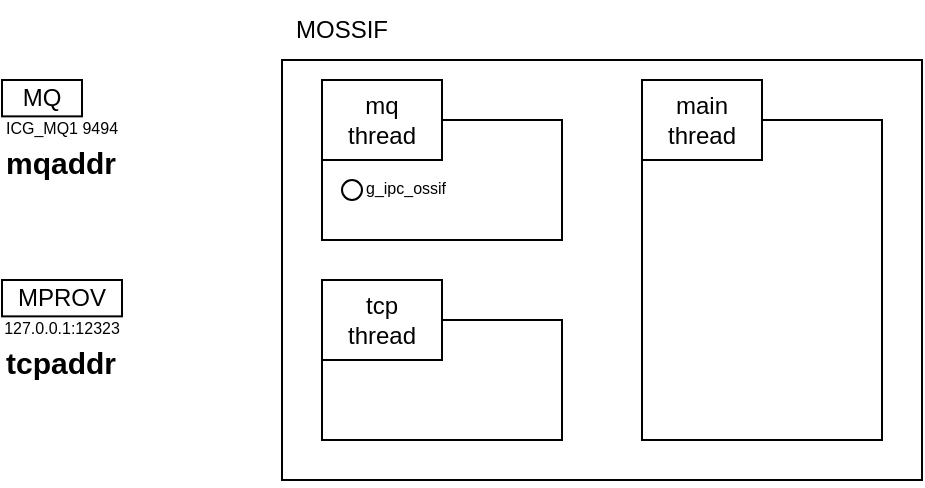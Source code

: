 <mxfile version="26.1.0">
  <diagram name="페이지-1" id="qzyhOUPyN61X00X48giR">
    <mxGraphModel dx="819" dy="416" grid="1" gridSize="10" guides="1" tooltips="1" connect="1" arrows="1" fold="1" page="1" pageScale="1" pageWidth="827" pageHeight="1169" math="0" shadow="0">
      <root>
        <mxCell id="0" />
        <mxCell id="1" parent="0" />
        <mxCell id="0mUN5aCMRDgJ7s6GESbr-17" value="" style="rounded=0;whiteSpace=wrap;html=1;" vertex="1" parent="1">
          <mxGeometry x="180" y="110" width="320" height="210" as="geometry" />
        </mxCell>
        <mxCell id="0mUN5aCMRDgJ7s6GESbr-1" value="" style="rounded=0;whiteSpace=wrap;html=1;" vertex="1" parent="1">
          <mxGeometry x="360" y="140" width="120" height="160" as="geometry" />
        </mxCell>
        <mxCell id="0mUN5aCMRDgJ7s6GESbr-2" value="main thread" style="rounded=0;whiteSpace=wrap;html=1;" vertex="1" parent="1">
          <mxGeometry x="360" y="120" width="60" height="40" as="geometry" />
        </mxCell>
        <mxCell id="0mUN5aCMRDgJ7s6GESbr-10" value="" style="rounded=0;whiteSpace=wrap;html=1;" vertex="1" parent="1">
          <mxGeometry x="200" y="140" width="120" height="60" as="geometry" />
        </mxCell>
        <mxCell id="0mUN5aCMRDgJ7s6GESbr-11" value="mq&lt;br&gt;&lt;div&gt;thread&lt;/div&gt;" style="rounded=0;whiteSpace=wrap;html=1;" vertex="1" parent="1">
          <mxGeometry x="200" y="120" width="60" height="40" as="geometry" />
        </mxCell>
        <mxCell id="0mUN5aCMRDgJ7s6GESbr-12" value="" style="rounded=0;whiteSpace=wrap;html=1;" vertex="1" parent="1">
          <mxGeometry x="200" y="240" width="120" height="60" as="geometry" />
        </mxCell>
        <mxCell id="0mUN5aCMRDgJ7s6GESbr-13" value="tcp&lt;br&gt;&lt;div&gt;thread&lt;/div&gt;" style="rounded=0;whiteSpace=wrap;html=1;" vertex="1" parent="1">
          <mxGeometry x="200" y="220" width="60" height="40" as="geometry" />
        </mxCell>
        <mxCell id="0mUN5aCMRDgJ7s6GESbr-16" value="" style="group" vertex="1" connectable="0" parent="1">
          <mxGeometry x="210" y="168" width="70" height="12" as="geometry" />
        </mxCell>
        <mxCell id="0mUN5aCMRDgJ7s6GESbr-14" value="" style="ellipse;whiteSpace=wrap;html=1;aspect=fixed;" vertex="1" parent="0mUN5aCMRDgJ7s6GESbr-16">
          <mxGeometry y="2" width="10" height="10" as="geometry" />
        </mxCell>
        <mxCell id="0mUN5aCMRDgJ7s6GESbr-15" value="&lt;font style=&quot;font-size: 8px;&quot;&gt;g_ipc_ossif&lt;/font&gt;" style="text;html=1;align=left;verticalAlign=middle;whiteSpace=wrap;rounded=0;" vertex="1" parent="0mUN5aCMRDgJ7s6GESbr-16">
          <mxGeometry x="10" width="60" height="10" as="geometry" />
        </mxCell>
        <mxCell id="0mUN5aCMRDgJ7s6GESbr-18" value="MOSSIF" style="text;html=1;align=center;verticalAlign=middle;whiteSpace=wrap;rounded=0;" vertex="1" parent="1">
          <mxGeometry x="180" y="80" width="60" height="30" as="geometry" />
        </mxCell>
        <mxCell id="0mUN5aCMRDgJ7s6GESbr-20" value="" style="group" vertex="1" connectable="0" parent="1">
          <mxGeometry x="40" y="220" width="120" height="100" as="geometry" />
        </mxCell>
        <mxCell id="0mUN5aCMRDgJ7s6GESbr-5" value="MPROV" style="rounded=0;whiteSpace=wrap;html=1;" vertex="1" parent="0mUN5aCMRDgJ7s6GESbr-20">
          <mxGeometry width="60" height="18.182" as="geometry" />
        </mxCell>
        <mxCell id="0mUN5aCMRDgJ7s6GESbr-6" value="&lt;font style=&quot;font-size: 8px;&quot;&gt;127.0.0.1:12323&lt;/font&gt;" style="text;html=1;align=center;verticalAlign=middle;whiteSpace=wrap;rounded=0;" vertex="1" parent="0mUN5aCMRDgJ7s6GESbr-20">
          <mxGeometry y="18.182" width="60" height="9.091" as="geometry" />
        </mxCell>
        <mxCell id="0mUN5aCMRDgJ7s6GESbr-8" value="&lt;h1 style=&quot;margin-top: 0px;&quot;&gt;&lt;font style=&quot;font-size: 15px;&quot;&gt;tcpaddr&lt;/font&gt;&lt;/h1&gt;&lt;div&gt;&lt;br&gt;&lt;/div&gt;" style="text;html=1;whiteSpace=wrap;overflow=hidden;rounded=0;" vertex="1" parent="0mUN5aCMRDgJ7s6GESbr-20">
          <mxGeometry y="18.182" width="120" height="81.818" as="geometry" />
        </mxCell>
        <mxCell id="0mUN5aCMRDgJ7s6GESbr-21" value="" style="group" vertex="1" connectable="0" parent="1">
          <mxGeometry x="40" y="120" width="120" height="100" as="geometry" />
        </mxCell>
        <mxCell id="0mUN5aCMRDgJ7s6GESbr-3" value="MQ" style="rounded=0;whiteSpace=wrap;html=1;" vertex="1" parent="0mUN5aCMRDgJ7s6GESbr-21">
          <mxGeometry width="40" height="18.182" as="geometry" />
        </mxCell>
        <mxCell id="0mUN5aCMRDgJ7s6GESbr-7" value="&lt;font style=&quot;font-size: 8px;&quot;&gt;ICG_MQ1&amp;nbsp;&lt;/font&gt;&lt;span style=&quot;font-size: 8px; background-color: transparent; color: light-dark(rgb(0, 0, 0), rgb(255, 255, 255));&quot;&gt;9494&lt;/span&gt;" style="text;html=1;align=left;verticalAlign=middle;whiteSpace=wrap;rounded=0;" vertex="1" parent="0mUN5aCMRDgJ7s6GESbr-21">
          <mxGeometry y="18.182" width="60" height="9.091" as="geometry" />
        </mxCell>
        <mxCell id="0mUN5aCMRDgJ7s6GESbr-9" value="&lt;h1 style=&quot;margin-top: 0px;&quot;&gt;&lt;font style=&quot;font-size: 15px;&quot;&gt;mqaddr&lt;/font&gt;&lt;/h1&gt;&lt;div&gt;&lt;br&gt;&lt;/div&gt;" style="text;html=1;whiteSpace=wrap;overflow=hidden;rounded=0;" vertex="1" parent="0mUN5aCMRDgJ7s6GESbr-21">
          <mxGeometry y="18.182" width="120" height="81.818" as="geometry" />
        </mxCell>
      </root>
    </mxGraphModel>
  </diagram>
</mxfile>
